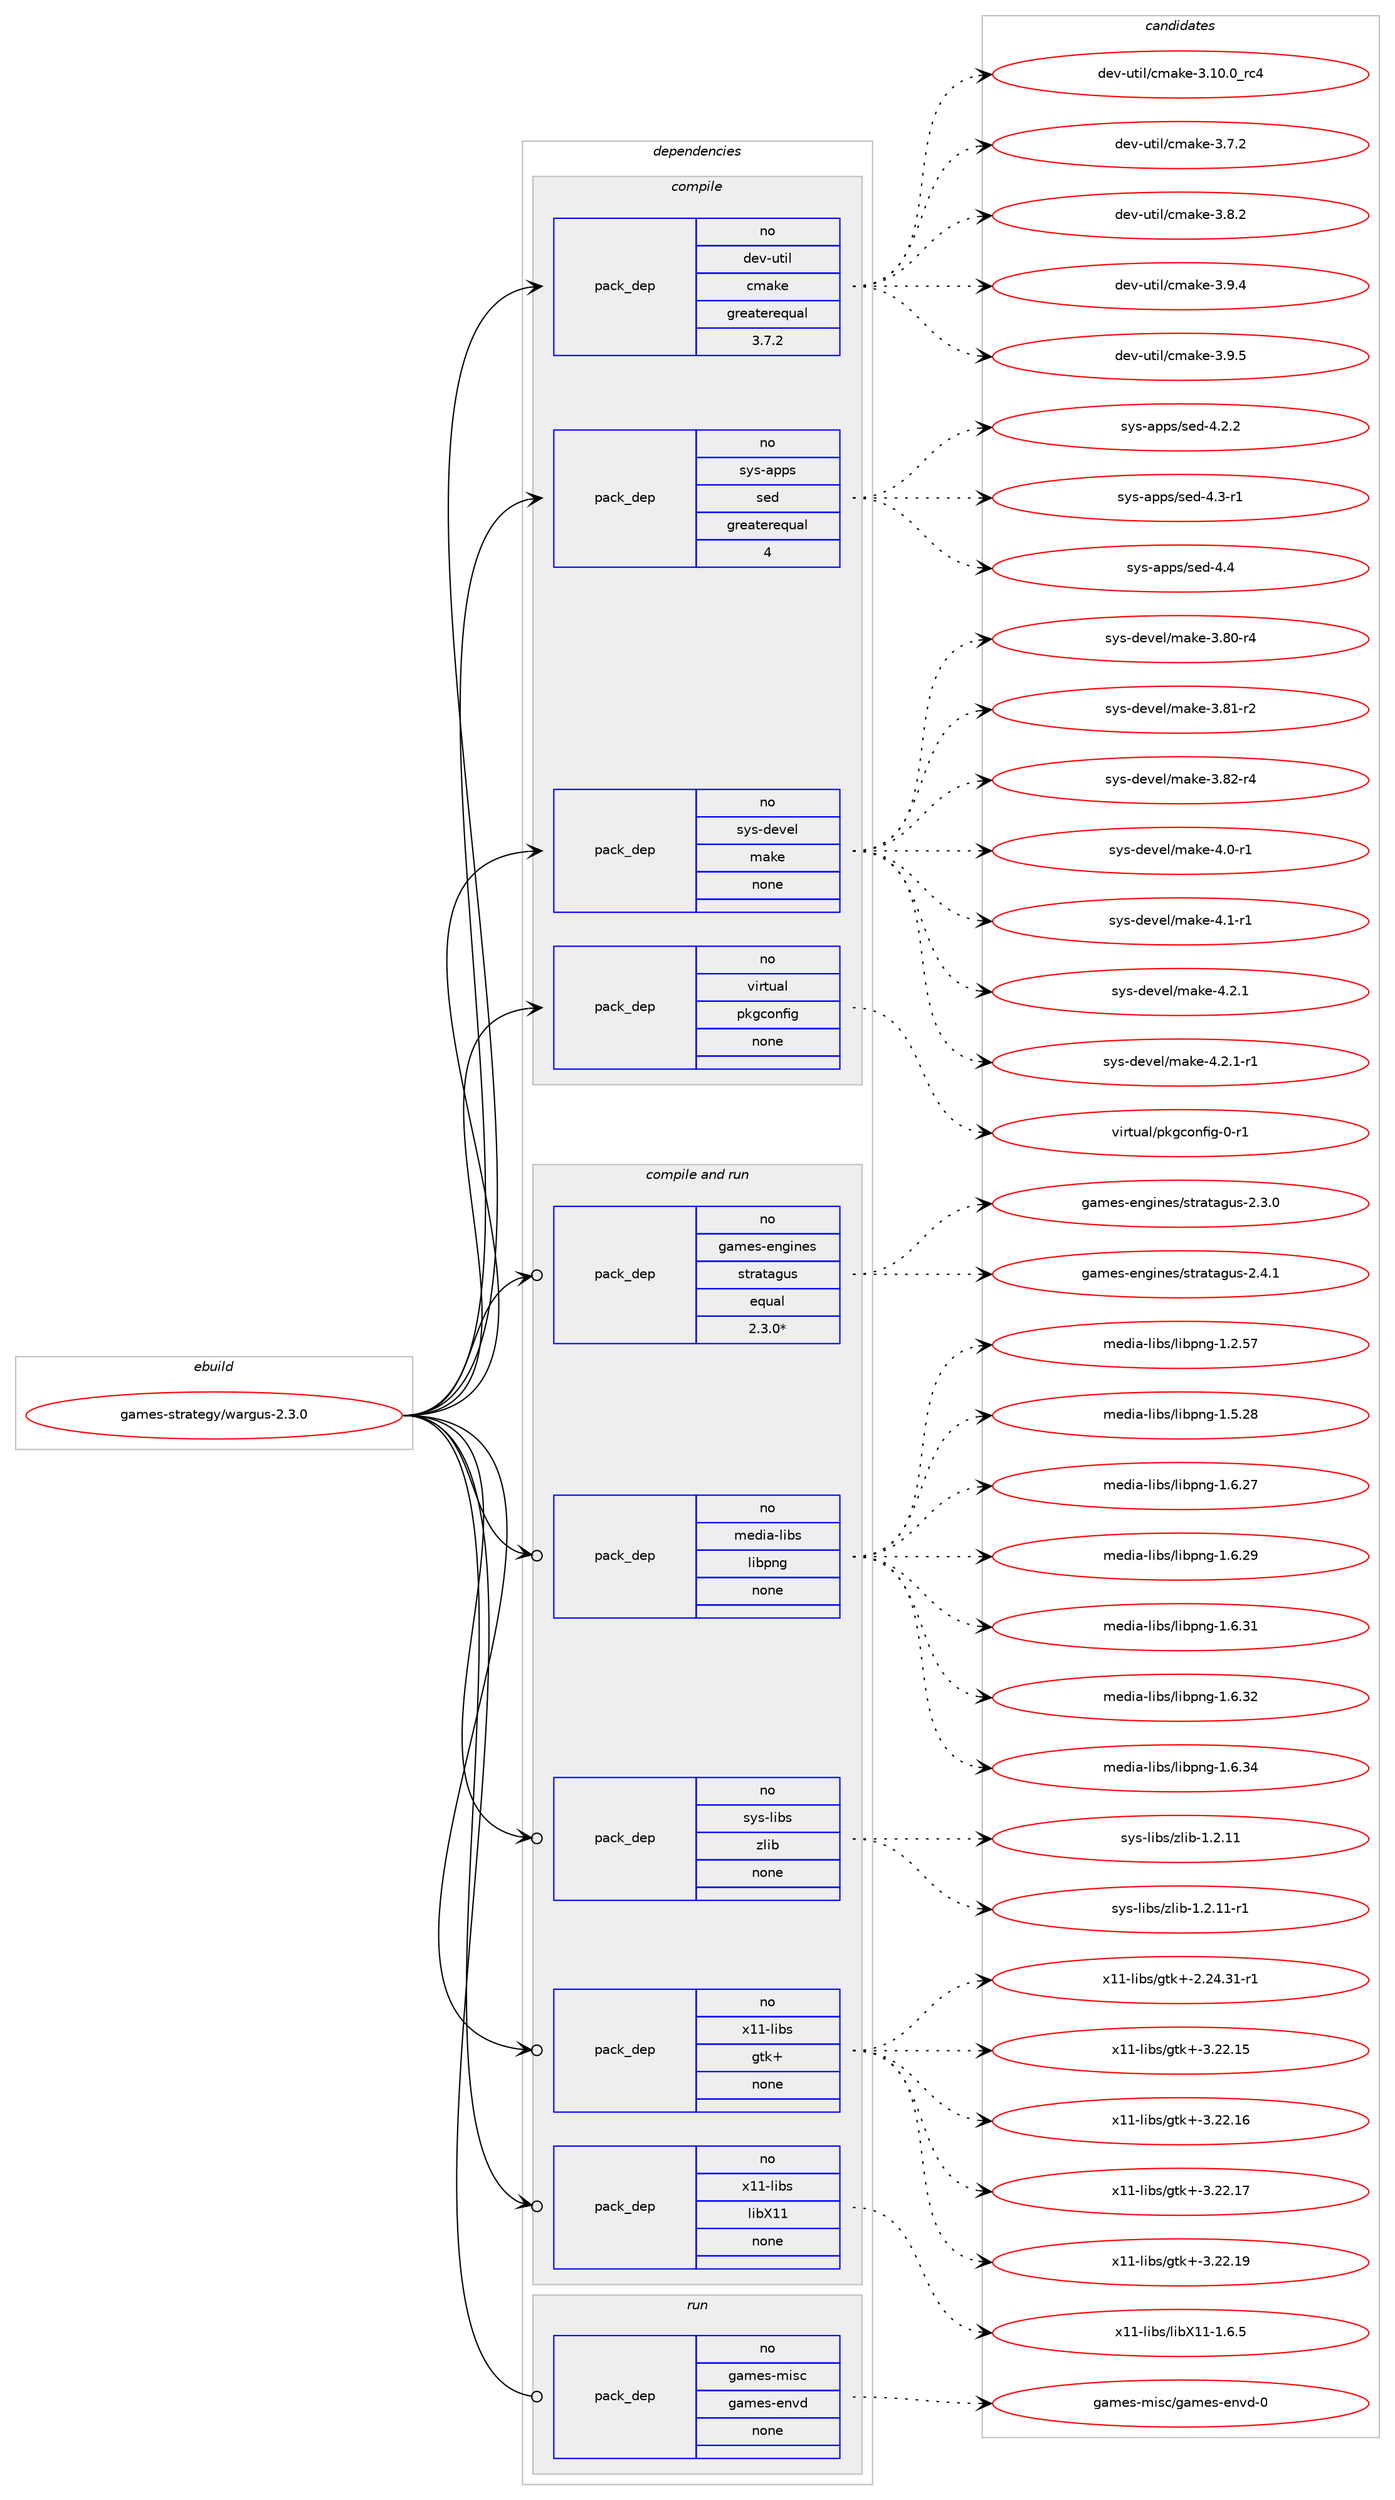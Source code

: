 digraph prolog {

# *************
# Graph options
# *************

newrank=true;
concentrate=true;
compound=true;
graph [rankdir=LR,fontname=Helvetica,fontsize=10,ranksep=1.5];#, ranksep=2.5, nodesep=0.2];
edge  [arrowhead=vee];
node  [fontname=Helvetica,fontsize=10];

# **********
# The ebuild
# **********

subgraph cluster_leftcol {
color=gray;
rank=same;
label=<<i>ebuild</i>>;
id [label="games-strategy/wargus-2.3.0", color=red, width=4, href="../games-strategy/wargus-2.3.0.svg"];
}

# ****************
# The dependencies
# ****************

subgraph cluster_midcol {
color=gray;
label=<<i>dependencies</i>>;
subgraph cluster_compile {
fillcolor="#eeeeee";
style=filled;
label=<<i>compile</i>>;
subgraph pack218909 {
dependency304922 [label=<<TABLE BORDER="0" CELLBORDER="1" CELLSPACING="0" CELLPADDING="4" WIDTH="220"><TR><TD ROWSPAN="6" CELLPADDING="30">pack_dep</TD></TR><TR><TD WIDTH="110">no</TD></TR><TR><TD>dev-util</TD></TR><TR><TD>cmake</TD></TR><TR><TD>greaterequal</TD></TR><TR><TD>3.7.2</TD></TR></TABLE>>, shape=none, color=blue];
}
id:e -> dependency304922:w [weight=20,style="solid",arrowhead="vee"];
subgraph pack218910 {
dependency304923 [label=<<TABLE BORDER="0" CELLBORDER="1" CELLSPACING="0" CELLPADDING="4" WIDTH="220"><TR><TD ROWSPAN="6" CELLPADDING="30">pack_dep</TD></TR><TR><TD WIDTH="110">no</TD></TR><TR><TD>sys-apps</TD></TR><TR><TD>sed</TD></TR><TR><TD>greaterequal</TD></TR><TR><TD>4</TD></TR></TABLE>>, shape=none, color=blue];
}
id:e -> dependency304923:w [weight=20,style="solid",arrowhead="vee"];
subgraph pack218911 {
dependency304924 [label=<<TABLE BORDER="0" CELLBORDER="1" CELLSPACING="0" CELLPADDING="4" WIDTH="220"><TR><TD ROWSPAN="6" CELLPADDING="30">pack_dep</TD></TR><TR><TD WIDTH="110">no</TD></TR><TR><TD>sys-devel</TD></TR><TR><TD>make</TD></TR><TR><TD>none</TD></TR><TR><TD></TD></TR></TABLE>>, shape=none, color=blue];
}
id:e -> dependency304924:w [weight=20,style="solid",arrowhead="vee"];
subgraph pack218912 {
dependency304925 [label=<<TABLE BORDER="0" CELLBORDER="1" CELLSPACING="0" CELLPADDING="4" WIDTH="220"><TR><TD ROWSPAN="6" CELLPADDING="30">pack_dep</TD></TR><TR><TD WIDTH="110">no</TD></TR><TR><TD>virtual</TD></TR><TR><TD>pkgconfig</TD></TR><TR><TD>none</TD></TR><TR><TD></TD></TR></TABLE>>, shape=none, color=blue];
}
id:e -> dependency304925:w [weight=20,style="solid",arrowhead="vee"];
}
subgraph cluster_compileandrun {
fillcolor="#eeeeee";
style=filled;
label=<<i>compile and run</i>>;
subgraph pack218913 {
dependency304926 [label=<<TABLE BORDER="0" CELLBORDER="1" CELLSPACING="0" CELLPADDING="4" WIDTH="220"><TR><TD ROWSPAN="6" CELLPADDING="30">pack_dep</TD></TR><TR><TD WIDTH="110">no</TD></TR><TR><TD>games-engines</TD></TR><TR><TD>stratagus</TD></TR><TR><TD>equal</TD></TR><TR><TD>2.3.0*</TD></TR></TABLE>>, shape=none, color=blue];
}
id:e -> dependency304926:w [weight=20,style="solid",arrowhead="odotvee"];
subgraph pack218914 {
dependency304927 [label=<<TABLE BORDER="0" CELLBORDER="1" CELLSPACING="0" CELLPADDING="4" WIDTH="220"><TR><TD ROWSPAN="6" CELLPADDING="30">pack_dep</TD></TR><TR><TD WIDTH="110">no</TD></TR><TR><TD>media-libs</TD></TR><TR><TD>libpng</TD></TR><TR><TD>none</TD></TR><TR><TD></TD></TR></TABLE>>, shape=none, color=blue];
}
id:e -> dependency304927:w [weight=20,style="solid",arrowhead="odotvee"];
subgraph pack218915 {
dependency304928 [label=<<TABLE BORDER="0" CELLBORDER="1" CELLSPACING="0" CELLPADDING="4" WIDTH="220"><TR><TD ROWSPAN="6" CELLPADDING="30">pack_dep</TD></TR><TR><TD WIDTH="110">no</TD></TR><TR><TD>sys-libs</TD></TR><TR><TD>zlib</TD></TR><TR><TD>none</TD></TR><TR><TD></TD></TR></TABLE>>, shape=none, color=blue];
}
id:e -> dependency304928:w [weight=20,style="solid",arrowhead="odotvee"];
subgraph pack218916 {
dependency304929 [label=<<TABLE BORDER="0" CELLBORDER="1" CELLSPACING="0" CELLPADDING="4" WIDTH="220"><TR><TD ROWSPAN="6" CELLPADDING="30">pack_dep</TD></TR><TR><TD WIDTH="110">no</TD></TR><TR><TD>x11-libs</TD></TR><TR><TD>gtk+</TD></TR><TR><TD>none</TD></TR><TR><TD></TD></TR></TABLE>>, shape=none, color=blue];
}
id:e -> dependency304929:w [weight=20,style="solid",arrowhead="odotvee"];
subgraph pack218917 {
dependency304930 [label=<<TABLE BORDER="0" CELLBORDER="1" CELLSPACING="0" CELLPADDING="4" WIDTH="220"><TR><TD ROWSPAN="6" CELLPADDING="30">pack_dep</TD></TR><TR><TD WIDTH="110">no</TD></TR><TR><TD>x11-libs</TD></TR><TR><TD>libX11</TD></TR><TR><TD>none</TD></TR><TR><TD></TD></TR></TABLE>>, shape=none, color=blue];
}
id:e -> dependency304930:w [weight=20,style="solid",arrowhead="odotvee"];
}
subgraph cluster_run {
fillcolor="#eeeeee";
style=filled;
label=<<i>run</i>>;
subgraph pack218918 {
dependency304931 [label=<<TABLE BORDER="0" CELLBORDER="1" CELLSPACING="0" CELLPADDING="4" WIDTH="220"><TR><TD ROWSPAN="6" CELLPADDING="30">pack_dep</TD></TR><TR><TD WIDTH="110">no</TD></TR><TR><TD>games-misc</TD></TR><TR><TD>games-envd</TD></TR><TR><TD>none</TD></TR><TR><TD></TD></TR></TABLE>>, shape=none, color=blue];
}
id:e -> dependency304931:w [weight=20,style="solid",arrowhead="odot"];
}
}

# **************
# The candidates
# **************

subgraph cluster_choices {
rank=same;
color=gray;
label=<<i>candidates</i>>;

subgraph choice218909 {
color=black;
nodesep=1;
choice1001011184511711610510847991099710710145514649484648951149952 [label="dev-util/cmake-3.10.0_rc4", color=red, width=4,href="../dev-util/cmake-3.10.0_rc4.svg"];
choice10010111845117116105108479910997107101455146554650 [label="dev-util/cmake-3.7.2", color=red, width=4,href="../dev-util/cmake-3.7.2.svg"];
choice10010111845117116105108479910997107101455146564650 [label="dev-util/cmake-3.8.2", color=red, width=4,href="../dev-util/cmake-3.8.2.svg"];
choice10010111845117116105108479910997107101455146574652 [label="dev-util/cmake-3.9.4", color=red, width=4,href="../dev-util/cmake-3.9.4.svg"];
choice10010111845117116105108479910997107101455146574653 [label="dev-util/cmake-3.9.5", color=red, width=4,href="../dev-util/cmake-3.9.5.svg"];
dependency304922:e -> choice1001011184511711610510847991099710710145514649484648951149952:w [style=dotted,weight="100"];
dependency304922:e -> choice10010111845117116105108479910997107101455146554650:w [style=dotted,weight="100"];
dependency304922:e -> choice10010111845117116105108479910997107101455146564650:w [style=dotted,weight="100"];
dependency304922:e -> choice10010111845117116105108479910997107101455146574652:w [style=dotted,weight="100"];
dependency304922:e -> choice10010111845117116105108479910997107101455146574653:w [style=dotted,weight="100"];
}
subgraph choice218910 {
color=black;
nodesep=1;
choice115121115459711211211547115101100455246504650 [label="sys-apps/sed-4.2.2", color=red, width=4,href="../sys-apps/sed-4.2.2.svg"];
choice115121115459711211211547115101100455246514511449 [label="sys-apps/sed-4.3-r1", color=red, width=4,href="../sys-apps/sed-4.3-r1.svg"];
choice11512111545971121121154711510110045524652 [label="sys-apps/sed-4.4", color=red, width=4,href="../sys-apps/sed-4.4.svg"];
dependency304923:e -> choice115121115459711211211547115101100455246504650:w [style=dotted,weight="100"];
dependency304923:e -> choice115121115459711211211547115101100455246514511449:w [style=dotted,weight="100"];
dependency304923:e -> choice11512111545971121121154711510110045524652:w [style=dotted,weight="100"];
}
subgraph choice218911 {
color=black;
nodesep=1;
choice11512111545100101118101108471099710710145514656484511452 [label="sys-devel/make-3.80-r4", color=red, width=4,href="../sys-devel/make-3.80-r4.svg"];
choice11512111545100101118101108471099710710145514656494511450 [label="sys-devel/make-3.81-r2", color=red, width=4,href="../sys-devel/make-3.81-r2.svg"];
choice11512111545100101118101108471099710710145514656504511452 [label="sys-devel/make-3.82-r4", color=red, width=4,href="../sys-devel/make-3.82-r4.svg"];
choice115121115451001011181011084710997107101455246484511449 [label="sys-devel/make-4.0-r1", color=red, width=4,href="../sys-devel/make-4.0-r1.svg"];
choice115121115451001011181011084710997107101455246494511449 [label="sys-devel/make-4.1-r1", color=red, width=4,href="../sys-devel/make-4.1-r1.svg"];
choice115121115451001011181011084710997107101455246504649 [label="sys-devel/make-4.2.1", color=red, width=4,href="../sys-devel/make-4.2.1.svg"];
choice1151211154510010111810110847109971071014552465046494511449 [label="sys-devel/make-4.2.1-r1", color=red, width=4,href="../sys-devel/make-4.2.1-r1.svg"];
dependency304924:e -> choice11512111545100101118101108471099710710145514656484511452:w [style=dotted,weight="100"];
dependency304924:e -> choice11512111545100101118101108471099710710145514656494511450:w [style=dotted,weight="100"];
dependency304924:e -> choice11512111545100101118101108471099710710145514656504511452:w [style=dotted,weight="100"];
dependency304924:e -> choice115121115451001011181011084710997107101455246484511449:w [style=dotted,weight="100"];
dependency304924:e -> choice115121115451001011181011084710997107101455246494511449:w [style=dotted,weight="100"];
dependency304924:e -> choice115121115451001011181011084710997107101455246504649:w [style=dotted,weight="100"];
dependency304924:e -> choice1151211154510010111810110847109971071014552465046494511449:w [style=dotted,weight="100"];
}
subgraph choice218912 {
color=black;
nodesep=1;
choice11810511411611797108471121071039911111010210510345484511449 [label="virtual/pkgconfig-0-r1", color=red, width=4,href="../virtual/pkgconfig-0-r1.svg"];
dependency304925:e -> choice11810511411611797108471121071039911111010210510345484511449:w [style=dotted,weight="100"];
}
subgraph choice218913 {
color=black;
nodesep=1;
choice1039710910111545101110103105110101115471151161149711697103117115455046514648 [label="games-engines/stratagus-2.3.0", color=red, width=4,href="../games-engines/stratagus-2.3.0.svg"];
choice1039710910111545101110103105110101115471151161149711697103117115455046524649 [label="games-engines/stratagus-2.4.1", color=red, width=4,href="../games-engines/stratagus-2.4.1.svg"];
dependency304926:e -> choice1039710910111545101110103105110101115471151161149711697103117115455046514648:w [style=dotted,weight="100"];
dependency304926:e -> choice1039710910111545101110103105110101115471151161149711697103117115455046524649:w [style=dotted,weight="100"];
}
subgraph choice218914 {
color=black;
nodesep=1;
choice109101100105974510810598115471081059811211010345494650465355 [label="media-libs/libpng-1.2.57", color=red, width=4,href="../media-libs/libpng-1.2.57.svg"];
choice109101100105974510810598115471081059811211010345494653465056 [label="media-libs/libpng-1.5.28", color=red, width=4,href="../media-libs/libpng-1.5.28.svg"];
choice109101100105974510810598115471081059811211010345494654465055 [label="media-libs/libpng-1.6.27", color=red, width=4,href="../media-libs/libpng-1.6.27.svg"];
choice109101100105974510810598115471081059811211010345494654465057 [label="media-libs/libpng-1.6.29", color=red, width=4,href="../media-libs/libpng-1.6.29.svg"];
choice109101100105974510810598115471081059811211010345494654465149 [label="media-libs/libpng-1.6.31", color=red, width=4,href="../media-libs/libpng-1.6.31.svg"];
choice109101100105974510810598115471081059811211010345494654465150 [label="media-libs/libpng-1.6.32", color=red, width=4,href="../media-libs/libpng-1.6.32.svg"];
choice109101100105974510810598115471081059811211010345494654465152 [label="media-libs/libpng-1.6.34", color=red, width=4,href="../media-libs/libpng-1.6.34.svg"];
dependency304927:e -> choice109101100105974510810598115471081059811211010345494650465355:w [style=dotted,weight="100"];
dependency304927:e -> choice109101100105974510810598115471081059811211010345494653465056:w [style=dotted,weight="100"];
dependency304927:e -> choice109101100105974510810598115471081059811211010345494654465055:w [style=dotted,weight="100"];
dependency304927:e -> choice109101100105974510810598115471081059811211010345494654465057:w [style=dotted,weight="100"];
dependency304927:e -> choice109101100105974510810598115471081059811211010345494654465149:w [style=dotted,weight="100"];
dependency304927:e -> choice109101100105974510810598115471081059811211010345494654465150:w [style=dotted,weight="100"];
dependency304927:e -> choice109101100105974510810598115471081059811211010345494654465152:w [style=dotted,weight="100"];
}
subgraph choice218915 {
color=black;
nodesep=1;
choice1151211154510810598115471221081059845494650464949 [label="sys-libs/zlib-1.2.11", color=red, width=4,href="../sys-libs/zlib-1.2.11.svg"];
choice11512111545108105981154712210810598454946504649494511449 [label="sys-libs/zlib-1.2.11-r1", color=red, width=4,href="../sys-libs/zlib-1.2.11-r1.svg"];
dependency304928:e -> choice1151211154510810598115471221081059845494650464949:w [style=dotted,weight="100"];
dependency304928:e -> choice11512111545108105981154712210810598454946504649494511449:w [style=dotted,weight="100"];
}
subgraph choice218916 {
color=black;
nodesep=1;
choice12049494510810598115471031161074345504650524651494511449 [label="x11-libs/gtk+-2.24.31-r1", color=red, width=4,href="../x11-libs/gtk+-2.24.31-r1.svg"];
choice1204949451081059811547103116107434551465050464953 [label="x11-libs/gtk+-3.22.15", color=red, width=4,href="../x11-libs/gtk+-3.22.15.svg"];
choice1204949451081059811547103116107434551465050464954 [label="x11-libs/gtk+-3.22.16", color=red, width=4,href="../x11-libs/gtk+-3.22.16.svg"];
choice1204949451081059811547103116107434551465050464955 [label="x11-libs/gtk+-3.22.17", color=red, width=4,href="../x11-libs/gtk+-3.22.17.svg"];
choice1204949451081059811547103116107434551465050464957 [label="x11-libs/gtk+-3.22.19", color=red, width=4,href="../x11-libs/gtk+-3.22.19.svg"];
dependency304929:e -> choice12049494510810598115471031161074345504650524651494511449:w [style=dotted,weight="100"];
dependency304929:e -> choice1204949451081059811547103116107434551465050464953:w [style=dotted,weight="100"];
dependency304929:e -> choice1204949451081059811547103116107434551465050464954:w [style=dotted,weight="100"];
dependency304929:e -> choice1204949451081059811547103116107434551465050464955:w [style=dotted,weight="100"];
dependency304929:e -> choice1204949451081059811547103116107434551465050464957:w [style=dotted,weight="100"];
}
subgraph choice218917 {
color=black;
nodesep=1;
choice120494945108105981154710810598884949454946544653 [label="x11-libs/libX11-1.6.5", color=red, width=4,href="../x11-libs/libX11-1.6.5.svg"];
dependency304930:e -> choice120494945108105981154710810598884949454946544653:w [style=dotted,weight="100"];
}
subgraph choice218918 {
color=black;
nodesep=1;
choice1039710910111545109105115994710397109101115451011101181004548 [label="games-misc/games-envd-0", color=red, width=4,href="../games-misc/games-envd-0.svg"];
dependency304931:e -> choice1039710910111545109105115994710397109101115451011101181004548:w [style=dotted,weight="100"];
}
}

}
